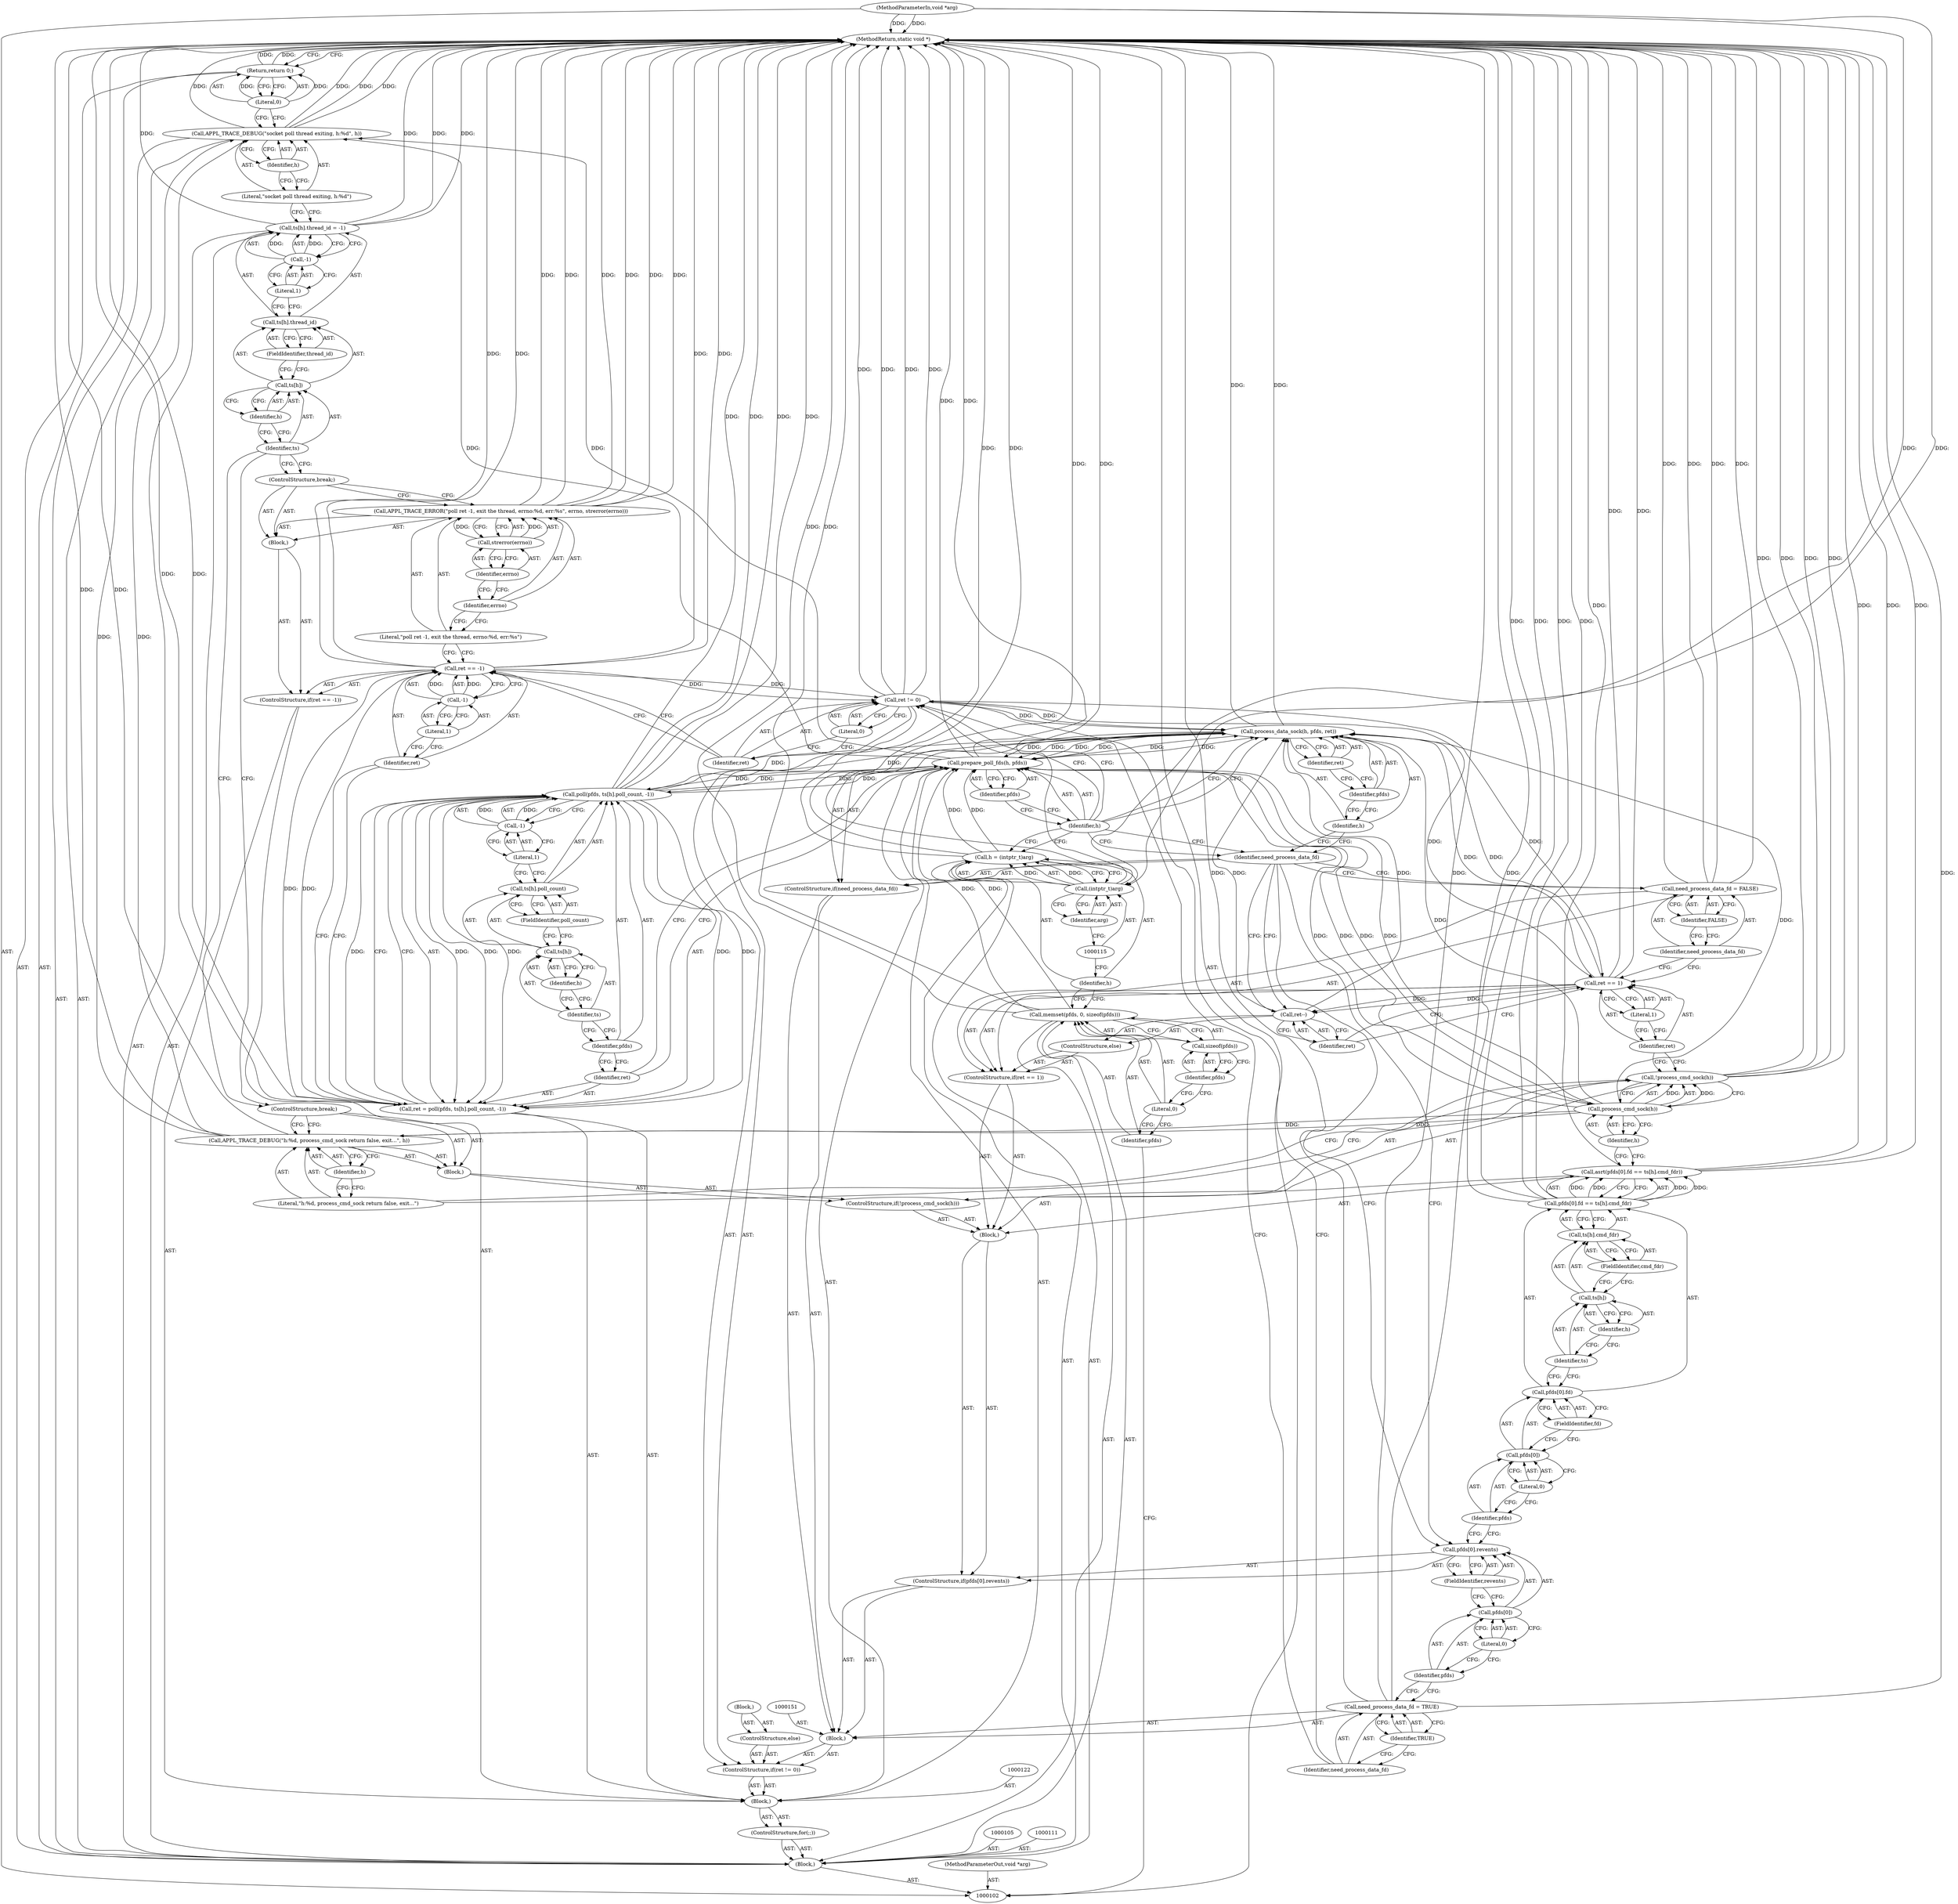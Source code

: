 digraph "1_Android_472271b153c5dc53c28beac55480a8d8434b2d5c_44" {
"1000214" [label="(MethodReturn,static void *)"];
"1000103" [label="(MethodParameterIn,void *arg)"];
"1000315" [label="(MethodParameterOut,void *arg)"];
"1000123" [label="(Call,ret = poll(pfds, ts[h].poll_count, -1))"];
"1000124" [label="(Identifier,ret)"];
"1000125" [label="(Call,poll(pfds, ts[h].poll_count, -1))"];
"1000126" [label="(Identifier,pfds)"];
"1000127" [label="(Call,ts[h].poll_count)"];
"1000128" [label="(Call,ts[h])"];
"1000129" [label="(Identifier,ts)"];
"1000130" [label="(Identifier,h)"];
"1000131" [label="(FieldIdentifier,poll_count)"];
"1000132" [label="(Call,-1)"];
"1000133" [label="(Literal,1)"];
"1000118" [label="(Block,)"];
"1000135" [label="(Call,ret == -1)"];
"1000136" [label="(Identifier,ret)"];
"1000137" [label="(Call,-1)"];
"1000138" [label="(Literal,1)"];
"1000134" [label="(ControlStructure,if(ret == -1))"];
"1000139" [label="(Block,)"];
"1000140" [label="(Call,APPL_TRACE_ERROR(\"poll ret -1, exit the thread, errno:%d, err:%s\", errno, strerror(errno)))"];
"1000141" [label="(Literal,\"poll ret -1, exit the thread, errno:%d, err:%s\")"];
"1000142" [label="(Identifier,errno)"];
"1000143" [label="(Call,strerror(errno))"];
"1000144" [label="(Identifier,errno)"];
"1000145" [label="(ControlStructure,break;)"];
"1000146" [label="(ControlStructure,if(ret != 0))"];
"1000149" [label="(Literal,0)"];
"1000147" [label="(Call,ret != 0)"];
"1000148" [label="(Identifier,ret)"];
"1000150" [label="(Block,)"];
"1000154" [label="(Identifier,TRUE)"];
"1000152" [label="(Call,need_process_data_fd = TRUE)"];
"1000153" [label="(Identifier,need_process_data_fd)"];
"1000155" [label="(ControlStructure,if(pfds[0].revents))"];
"1000160" [label="(FieldIdentifier,revents)"];
"1000156" [label="(Call,pfds[0].revents)"];
"1000157" [label="(Call,pfds[0])"];
"1000158" [label="(Identifier,pfds)"];
"1000159" [label="(Literal,0)"];
"1000104" [label="(Block,)"];
"1000161" [label="(Block,)"];
"1000162" [label="(Call,asrt(pfds[0].fd == ts[h].cmd_fdr))"];
"1000163" [label="(Call,pfds[0].fd == ts[h].cmd_fdr)"];
"1000164" [label="(Call,pfds[0].fd)"];
"1000165" [label="(Call,pfds[0])"];
"1000166" [label="(Identifier,pfds)"];
"1000167" [label="(Literal,0)"];
"1000168" [label="(FieldIdentifier,fd)"];
"1000169" [label="(Call,ts[h].cmd_fdr)"];
"1000170" [label="(Call,ts[h])"];
"1000171" [label="(Identifier,ts)"];
"1000172" [label="(Identifier,h)"];
"1000173" [label="(FieldIdentifier,cmd_fdr)"];
"1000174" [label="(ControlStructure,if(!process_cmd_sock(h)))"];
"1000177" [label="(Identifier,h)"];
"1000175" [label="(Call,!process_cmd_sock(h))"];
"1000176" [label="(Call,process_cmd_sock(h))"];
"1000178" [label="(Block,)"];
"1000179" [label="(Call,APPL_TRACE_DEBUG(\"h:%d, process_cmd_sock return false, exit...\", h))"];
"1000180" [label="(Literal,\"h:%d, process_cmd_sock return false, exit...\")"];
"1000181" [label="(Identifier,h)"];
"1000182" [label="(ControlStructure,break;)"];
"1000183" [label="(ControlStructure,if(ret == 1))"];
"1000186" [label="(Literal,1)"];
"1000184" [label="(Call,ret == 1)"];
"1000185" [label="(Identifier,ret)"];
"1000187" [label="(Call,need_process_data_fd = FALSE)"];
"1000188" [label="(Identifier,need_process_data_fd)"];
"1000189" [label="(Identifier,FALSE)"];
"1000190" [label="(ControlStructure,else)"];
"1000191" [label="(Call,ret--)"];
"1000192" [label="(Identifier,ret)"];
"1000193" [label="(ControlStructure,if(need_process_data_fd))"];
"1000194" [label="(Identifier,need_process_data_fd)"];
"1000195" [label="(Call,process_data_sock(h, pfds, ret))"];
"1000196" [label="(Identifier,h)"];
"1000197" [label="(Identifier,pfds)"];
"1000198" [label="(Identifier,ret)"];
"1000199" [label="(ControlStructure,else)"];
"1000200" [label="(Block,)"];
"1000206" [label="(FieldIdentifier,thread_id)"];
"1000207" [label="(Call,-1)"];
"1000208" [label="(Literal,1)"];
"1000201" [label="(Call,ts[h].thread_id = -1)"];
"1000202" [label="(Call,ts[h].thread_id)"];
"1000203" [label="(Call,ts[h])"];
"1000204" [label="(Identifier,ts)"];
"1000205" [label="(Identifier,h)"];
"1000210" [label="(Literal,\"socket poll thread exiting, h:%d\")"];
"1000209" [label="(Call,APPL_TRACE_DEBUG(\"socket poll thread exiting, h:%d\", h))"];
"1000211" [label="(Identifier,h)"];
"1000212" [label="(Return,return 0;)"];
"1000213" [label="(Literal,0)"];
"1000107" [label="(Identifier,pfds)"];
"1000108" [label="(Literal,0)"];
"1000109" [label="(Call,sizeof(pfds))"];
"1000110" [label="(Identifier,pfds)"];
"1000106" [label="(Call,memset(pfds, 0, sizeof(pfds)))"];
"1000116" [label="(Identifier,arg)"];
"1000112" [label="(Call,h = (intptr_t)arg)"];
"1000113" [label="(Identifier,h)"];
"1000114" [label="(Call,(intptr_t)arg)"];
"1000117" [label="(ControlStructure,for(;;))"];
"1000120" [label="(Identifier,h)"];
"1000121" [label="(Identifier,pfds)"];
"1000119" [label="(Call,prepare_poll_fds(h, pfds))"];
"1000214" -> "1000102"  [label="AST: "];
"1000214" -> "1000212"  [label="CFG: "];
"1000187" -> "1000214"  [label="DDG: "];
"1000187" -> "1000214"  [label="DDG: "];
"1000209" -> "1000214"  [label="DDG: "];
"1000209" -> "1000214"  [label="DDG: "];
"1000163" -> "1000214"  [label="DDG: "];
"1000163" -> "1000214"  [label="DDG: "];
"1000179" -> "1000214"  [label="DDG: "];
"1000103" -> "1000214"  [label="DDG: "];
"1000152" -> "1000214"  [label="DDG: "];
"1000152" -> "1000214"  [label="DDG: "];
"1000119" -> "1000214"  [label="DDG: "];
"1000201" -> "1000214"  [label="DDG: "];
"1000201" -> "1000214"  [label="DDG: "];
"1000125" -> "1000214"  [label="DDG: "];
"1000125" -> "1000214"  [label="DDG: "];
"1000140" -> "1000214"  [label="DDG: "];
"1000140" -> "1000214"  [label="DDG: "];
"1000140" -> "1000214"  [label="DDG: "];
"1000123" -> "1000214"  [label="DDG: "];
"1000112" -> "1000214"  [label="DDG: "];
"1000195" -> "1000214"  [label="DDG: "];
"1000184" -> "1000214"  [label="DDG: "];
"1000147" -> "1000214"  [label="DDG: "];
"1000147" -> "1000214"  [label="DDG: "];
"1000175" -> "1000214"  [label="DDG: "];
"1000175" -> "1000214"  [label="DDG: "];
"1000135" -> "1000214"  [label="DDG: "];
"1000135" -> "1000214"  [label="DDG: "];
"1000162" -> "1000214"  [label="DDG: "];
"1000162" -> "1000214"  [label="DDG: "];
"1000114" -> "1000214"  [label="DDG: "];
"1000106" -> "1000214"  [label="DDG: "];
"1000212" -> "1000214"  [label="DDG: "];
"1000103" -> "1000102"  [label="AST: "];
"1000103" -> "1000214"  [label="DDG: "];
"1000103" -> "1000114"  [label="DDG: "];
"1000315" -> "1000102"  [label="AST: "];
"1000123" -> "1000118"  [label="AST: "];
"1000123" -> "1000125"  [label="CFG: "];
"1000124" -> "1000123"  [label="AST: "];
"1000125" -> "1000123"  [label="AST: "];
"1000136" -> "1000123"  [label="CFG: "];
"1000123" -> "1000214"  [label="DDG: "];
"1000125" -> "1000123"  [label="DDG: "];
"1000125" -> "1000123"  [label="DDG: "];
"1000125" -> "1000123"  [label="DDG: "];
"1000123" -> "1000135"  [label="DDG: "];
"1000124" -> "1000123"  [label="AST: "];
"1000124" -> "1000119"  [label="CFG: "];
"1000126" -> "1000124"  [label="CFG: "];
"1000125" -> "1000123"  [label="AST: "];
"1000125" -> "1000132"  [label="CFG: "];
"1000126" -> "1000125"  [label="AST: "];
"1000127" -> "1000125"  [label="AST: "];
"1000132" -> "1000125"  [label="AST: "];
"1000123" -> "1000125"  [label="CFG: "];
"1000125" -> "1000214"  [label="DDG: "];
"1000125" -> "1000214"  [label="DDG: "];
"1000125" -> "1000119"  [label="DDG: "];
"1000125" -> "1000123"  [label="DDG: "];
"1000125" -> "1000123"  [label="DDG: "];
"1000125" -> "1000123"  [label="DDG: "];
"1000119" -> "1000125"  [label="DDG: "];
"1000132" -> "1000125"  [label="DDG: "];
"1000125" -> "1000195"  [label="DDG: "];
"1000126" -> "1000125"  [label="AST: "];
"1000126" -> "1000124"  [label="CFG: "];
"1000129" -> "1000126"  [label="CFG: "];
"1000127" -> "1000125"  [label="AST: "];
"1000127" -> "1000131"  [label="CFG: "];
"1000128" -> "1000127"  [label="AST: "];
"1000131" -> "1000127"  [label="AST: "];
"1000133" -> "1000127"  [label="CFG: "];
"1000128" -> "1000127"  [label="AST: "];
"1000128" -> "1000130"  [label="CFG: "];
"1000129" -> "1000128"  [label="AST: "];
"1000130" -> "1000128"  [label="AST: "];
"1000131" -> "1000128"  [label="CFG: "];
"1000129" -> "1000128"  [label="AST: "];
"1000129" -> "1000126"  [label="CFG: "];
"1000130" -> "1000129"  [label="CFG: "];
"1000130" -> "1000128"  [label="AST: "];
"1000130" -> "1000129"  [label="CFG: "];
"1000128" -> "1000130"  [label="CFG: "];
"1000131" -> "1000127"  [label="AST: "];
"1000131" -> "1000128"  [label="CFG: "];
"1000127" -> "1000131"  [label="CFG: "];
"1000132" -> "1000125"  [label="AST: "];
"1000132" -> "1000133"  [label="CFG: "];
"1000133" -> "1000132"  [label="AST: "];
"1000125" -> "1000132"  [label="CFG: "];
"1000132" -> "1000125"  [label="DDG: "];
"1000133" -> "1000132"  [label="AST: "];
"1000133" -> "1000127"  [label="CFG: "];
"1000132" -> "1000133"  [label="CFG: "];
"1000118" -> "1000117"  [label="AST: "];
"1000119" -> "1000118"  [label="AST: "];
"1000122" -> "1000118"  [label="AST: "];
"1000123" -> "1000118"  [label="AST: "];
"1000134" -> "1000118"  [label="AST: "];
"1000146" -> "1000118"  [label="AST: "];
"1000135" -> "1000134"  [label="AST: "];
"1000135" -> "1000137"  [label="CFG: "];
"1000136" -> "1000135"  [label="AST: "];
"1000137" -> "1000135"  [label="AST: "];
"1000141" -> "1000135"  [label="CFG: "];
"1000148" -> "1000135"  [label="CFG: "];
"1000135" -> "1000214"  [label="DDG: "];
"1000135" -> "1000214"  [label="DDG: "];
"1000123" -> "1000135"  [label="DDG: "];
"1000137" -> "1000135"  [label="DDG: "];
"1000135" -> "1000147"  [label="DDG: "];
"1000136" -> "1000135"  [label="AST: "];
"1000136" -> "1000123"  [label="CFG: "];
"1000138" -> "1000136"  [label="CFG: "];
"1000137" -> "1000135"  [label="AST: "];
"1000137" -> "1000138"  [label="CFG: "];
"1000138" -> "1000137"  [label="AST: "];
"1000135" -> "1000137"  [label="CFG: "];
"1000137" -> "1000135"  [label="DDG: "];
"1000138" -> "1000137"  [label="AST: "];
"1000138" -> "1000136"  [label="CFG: "];
"1000137" -> "1000138"  [label="CFG: "];
"1000134" -> "1000118"  [label="AST: "];
"1000135" -> "1000134"  [label="AST: "];
"1000139" -> "1000134"  [label="AST: "];
"1000139" -> "1000134"  [label="AST: "];
"1000140" -> "1000139"  [label="AST: "];
"1000145" -> "1000139"  [label="AST: "];
"1000140" -> "1000139"  [label="AST: "];
"1000140" -> "1000143"  [label="CFG: "];
"1000141" -> "1000140"  [label="AST: "];
"1000142" -> "1000140"  [label="AST: "];
"1000143" -> "1000140"  [label="AST: "];
"1000145" -> "1000140"  [label="CFG: "];
"1000140" -> "1000214"  [label="DDG: "];
"1000140" -> "1000214"  [label="DDG: "];
"1000140" -> "1000214"  [label="DDG: "];
"1000143" -> "1000140"  [label="DDG: "];
"1000141" -> "1000140"  [label="AST: "];
"1000141" -> "1000135"  [label="CFG: "];
"1000142" -> "1000141"  [label="CFG: "];
"1000142" -> "1000140"  [label="AST: "];
"1000142" -> "1000141"  [label="CFG: "];
"1000144" -> "1000142"  [label="CFG: "];
"1000143" -> "1000140"  [label="AST: "];
"1000143" -> "1000144"  [label="CFG: "];
"1000144" -> "1000143"  [label="AST: "];
"1000140" -> "1000143"  [label="CFG: "];
"1000143" -> "1000140"  [label="DDG: "];
"1000144" -> "1000143"  [label="AST: "];
"1000144" -> "1000142"  [label="CFG: "];
"1000143" -> "1000144"  [label="CFG: "];
"1000145" -> "1000139"  [label="AST: "];
"1000145" -> "1000140"  [label="CFG: "];
"1000204" -> "1000145"  [label="CFG: "];
"1000146" -> "1000118"  [label="AST: "];
"1000147" -> "1000146"  [label="AST: "];
"1000150" -> "1000146"  [label="AST: "];
"1000199" -> "1000146"  [label="AST: "];
"1000149" -> "1000147"  [label="AST: "];
"1000149" -> "1000148"  [label="CFG: "];
"1000147" -> "1000149"  [label="CFG: "];
"1000147" -> "1000146"  [label="AST: "];
"1000147" -> "1000149"  [label="CFG: "];
"1000148" -> "1000147"  [label="AST: "];
"1000149" -> "1000147"  [label="AST: "];
"1000120" -> "1000147"  [label="CFG: "];
"1000153" -> "1000147"  [label="CFG: "];
"1000147" -> "1000214"  [label="DDG: "];
"1000147" -> "1000214"  [label="DDG: "];
"1000135" -> "1000147"  [label="DDG: "];
"1000147" -> "1000184"  [label="DDG: "];
"1000147" -> "1000195"  [label="DDG: "];
"1000148" -> "1000147"  [label="AST: "];
"1000148" -> "1000135"  [label="CFG: "];
"1000149" -> "1000148"  [label="CFG: "];
"1000150" -> "1000146"  [label="AST: "];
"1000151" -> "1000150"  [label="AST: "];
"1000152" -> "1000150"  [label="AST: "];
"1000155" -> "1000150"  [label="AST: "];
"1000193" -> "1000150"  [label="AST: "];
"1000154" -> "1000152"  [label="AST: "];
"1000154" -> "1000153"  [label="CFG: "];
"1000152" -> "1000154"  [label="CFG: "];
"1000152" -> "1000150"  [label="AST: "];
"1000152" -> "1000154"  [label="CFG: "];
"1000153" -> "1000152"  [label="AST: "];
"1000154" -> "1000152"  [label="AST: "];
"1000158" -> "1000152"  [label="CFG: "];
"1000152" -> "1000214"  [label="DDG: "];
"1000152" -> "1000214"  [label="DDG: "];
"1000153" -> "1000152"  [label="AST: "];
"1000153" -> "1000147"  [label="CFG: "];
"1000154" -> "1000153"  [label="CFG: "];
"1000155" -> "1000150"  [label="AST: "];
"1000156" -> "1000155"  [label="AST: "];
"1000161" -> "1000155"  [label="AST: "];
"1000160" -> "1000156"  [label="AST: "];
"1000160" -> "1000157"  [label="CFG: "];
"1000156" -> "1000160"  [label="CFG: "];
"1000156" -> "1000155"  [label="AST: "];
"1000156" -> "1000160"  [label="CFG: "];
"1000157" -> "1000156"  [label="AST: "];
"1000160" -> "1000156"  [label="AST: "];
"1000166" -> "1000156"  [label="CFG: "];
"1000194" -> "1000156"  [label="CFG: "];
"1000157" -> "1000156"  [label="AST: "];
"1000157" -> "1000159"  [label="CFG: "];
"1000158" -> "1000157"  [label="AST: "];
"1000159" -> "1000157"  [label="AST: "];
"1000160" -> "1000157"  [label="CFG: "];
"1000158" -> "1000157"  [label="AST: "];
"1000158" -> "1000152"  [label="CFG: "];
"1000159" -> "1000158"  [label="CFG: "];
"1000159" -> "1000157"  [label="AST: "];
"1000159" -> "1000158"  [label="CFG: "];
"1000157" -> "1000159"  [label="CFG: "];
"1000104" -> "1000102"  [label="AST: "];
"1000105" -> "1000104"  [label="AST: "];
"1000106" -> "1000104"  [label="AST: "];
"1000111" -> "1000104"  [label="AST: "];
"1000112" -> "1000104"  [label="AST: "];
"1000117" -> "1000104"  [label="AST: "];
"1000201" -> "1000104"  [label="AST: "];
"1000209" -> "1000104"  [label="AST: "];
"1000212" -> "1000104"  [label="AST: "];
"1000161" -> "1000155"  [label="AST: "];
"1000162" -> "1000161"  [label="AST: "];
"1000174" -> "1000161"  [label="AST: "];
"1000183" -> "1000161"  [label="AST: "];
"1000162" -> "1000161"  [label="AST: "];
"1000162" -> "1000163"  [label="CFG: "];
"1000163" -> "1000162"  [label="AST: "];
"1000177" -> "1000162"  [label="CFG: "];
"1000162" -> "1000214"  [label="DDG: "];
"1000162" -> "1000214"  [label="DDG: "];
"1000163" -> "1000162"  [label="DDG: "];
"1000163" -> "1000162"  [label="DDG: "];
"1000163" -> "1000162"  [label="AST: "];
"1000163" -> "1000169"  [label="CFG: "];
"1000164" -> "1000163"  [label="AST: "];
"1000169" -> "1000163"  [label="AST: "];
"1000162" -> "1000163"  [label="CFG: "];
"1000163" -> "1000214"  [label="DDG: "];
"1000163" -> "1000214"  [label="DDG: "];
"1000163" -> "1000162"  [label="DDG: "];
"1000163" -> "1000162"  [label="DDG: "];
"1000164" -> "1000163"  [label="AST: "];
"1000164" -> "1000168"  [label="CFG: "];
"1000165" -> "1000164"  [label="AST: "];
"1000168" -> "1000164"  [label="AST: "];
"1000171" -> "1000164"  [label="CFG: "];
"1000165" -> "1000164"  [label="AST: "];
"1000165" -> "1000167"  [label="CFG: "];
"1000166" -> "1000165"  [label="AST: "];
"1000167" -> "1000165"  [label="AST: "];
"1000168" -> "1000165"  [label="CFG: "];
"1000166" -> "1000165"  [label="AST: "];
"1000166" -> "1000156"  [label="CFG: "];
"1000167" -> "1000166"  [label="CFG: "];
"1000167" -> "1000165"  [label="AST: "];
"1000167" -> "1000166"  [label="CFG: "];
"1000165" -> "1000167"  [label="CFG: "];
"1000168" -> "1000164"  [label="AST: "];
"1000168" -> "1000165"  [label="CFG: "];
"1000164" -> "1000168"  [label="CFG: "];
"1000169" -> "1000163"  [label="AST: "];
"1000169" -> "1000173"  [label="CFG: "];
"1000170" -> "1000169"  [label="AST: "];
"1000173" -> "1000169"  [label="AST: "];
"1000163" -> "1000169"  [label="CFG: "];
"1000170" -> "1000169"  [label="AST: "];
"1000170" -> "1000172"  [label="CFG: "];
"1000171" -> "1000170"  [label="AST: "];
"1000172" -> "1000170"  [label="AST: "];
"1000173" -> "1000170"  [label="CFG: "];
"1000171" -> "1000170"  [label="AST: "];
"1000171" -> "1000164"  [label="CFG: "];
"1000172" -> "1000171"  [label="CFG: "];
"1000172" -> "1000170"  [label="AST: "];
"1000172" -> "1000171"  [label="CFG: "];
"1000170" -> "1000172"  [label="CFG: "];
"1000173" -> "1000169"  [label="AST: "];
"1000173" -> "1000170"  [label="CFG: "];
"1000169" -> "1000173"  [label="CFG: "];
"1000174" -> "1000161"  [label="AST: "];
"1000175" -> "1000174"  [label="AST: "];
"1000178" -> "1000174"  [label="AST: "];
"1000177" -> "1000176"  [label="AST: "];
"1000177" -> "1000162"  [label="CFG: "];
"1000176" -> "1000177"  [label="CFG: "];
"1000175" -> "1000174"  [label="AST: "];
"1000175" -> "1000176"  [label="CFG: "];
"1000176" -> "1000175"  [label="AST: "];
"1000180" -> "1000175"  [label="CFG: "];
"1000185" -> "1000175"  [label="CFG: "];
"1000175" -> "1000214"  [label="DDG: "];
"1000175" -> "1000214"  [label="DDG: "];
"1000176" -> "1000175"  [label="DDG: "];
"1000176" -> "1000175"  [label="AST: "];
"1000176" -> "1000177"  [label="CFG: "];
"1000177" -> "1000176"  [label="AST: "];
"1000175" -> "1000176"  [label="CFG: "];
"1000176" -> "1000119"  [label="DDG: "];
"1000176" -> "1000175"  [label="DDG: "];
"1000119" -> "1000176"  [label="DDG: "];
"1000176" -> "1000179"  [label="DDG: "];
"1000176" -> "1000195"  [label="DDG: "];
"1000178" -> "1000174"  [label="AST: "];
"1000179" -> "1000178"  [label="AST: "];
"1000182" -> "1000178"  [label="AST: "];
"1000179" -> "1000178"  [label="AST: "];
"1000179" -> "1000181"  [label="CFG: "];
"1000180" -> "1000179"  [label="AST: "];
"1000181" -> "1000179"  [label="AST: "];
"1000182" -> "1000179"  [label="CFG: "];
"1000179" -> "1000214"  [label="DDG: "];
"1000176" -> "1000179"  [label="DDG: "];
"1000179" -> "1000209"  [label="DDG: "];
"1000180" -> "1000179"  [label="AST: "];
"1000180" -> "1000175"  [label="CFG: "];
"1000181" -> "1000180"  [label="CFG: "];
"1000181" -> "1000179"  [label="AST: "];
"1000181" -> "1000180"  [label="CFG: "];
"1000179" -> "1000181"  [label="CFG: "];
"1000182" -> "1000178"  [label="AST: "];
"1000182" -> "1000179"  [label="CFG: "];
"1000204" -> "1000182"  [label="CFG: "];
"1000183" -> "1000161"  [label="AST: "];
"1000184" -> "1000183"  [label="AST: "];
"1000187" -> "1000183"  [label="AST: "];
"1000190" -> "1000183"  [label="AST: "];
"1000186" -> "1000184"  [label="AST: "];
"1000186" -> "1000185"  [label="CFG: "];
"1000184" -> "1000186"  [label="CFG: "];
"1000184" -> "1000183"  [label="AST: "];
"1000184" -> "1000186"  [label="CFG: "];
"1000185" -> "1000184"  [label="AST: "];
"1000186" -> "1000184"  [label="AST: "];
"1000188" -> "1000184"  [label="CFG: "];
"1000192" -> "1000184"  [label="CFG: "];
"1000184" -> "1000214"  [label="DDG: "];
"1000147" -> "1000184"  [label="DDG: "];
"1000184" -> "1000191"  [label="DDG: "];
"1000184" -> "1000195"  [label="DDG: "];
"1000185" -> "1000184"  [label="AST: "];
"1000185" -> "1000175"  [label="CFG: "];
"1000186" -> "1000185"  [label="CFG: "];
"1000187" -> "1000183"  [label="AST: "];
"1000187" -> "1000189"  [label="CFG: "];
"1000188" -> "1000187"  [label="AST: "];
"1000189" -> "1000187"  [label="AST: "];
"1000194" -> "1000187"  [label="CFG: "];
"1000187" -> "1000214"  [label="DDG: "];
"1000187" -> "1000214"  [label="DDG: "];
"1000188" -> "1000187"  [label="AST: "];
"1000188" -> "1000184"  [label="CFG: "];
"1000189" -> "1000188"  [label="CFG: "];
"1000189" -> "1000187"  [label="AST: "];
"1000189" -> "1000188"  [label="CFG: "];
"1000187" -> "1000189"  [label="CFG: "];
"1000190" -> "1000183"  [label="AST: "];
"1000191" -> "1000190"  [label="AST: "];
"1000191" -> "1000190"  [label="AST: "];
"1000191" -> "1000192"  [label="CFG: "];
"1000192" -> "1000191"  [label="AST: "];
"1000194" -> "1000191"  [label="CFG: "];
"1000184" -> "1000191"  [label="DDG: "];
"1000191" -> "1000195"  [label="DDG: "];
"1000192" -> "1000191"  [label="AST: "];
"1000192" -> "1000184"  [label="CFG: "];
"1000191" -> "1000192"  [label="CFG: "];
"1000193" -> "1000150"  [label="AST: "];
"1000194" -> "1000193"  [label="AST: "];
"1000195" -> "1000193"  [label="AST: "];
"1000194" -> "1000193"  [label="AST: "];
"1000194" -> "1000187"  [label="CFG: "];
"1000194" -> "1000191"  [label="CFG: "];
"1000194" -> "1000156"  [label="CFG: "];
"1000120" -> "1000194"  [label="CFG: "];
"1000196" -> "1000194"  [label="CFG: "];
"1000195" -> "1000193"  [label="AST: "];
"1000195" -> "1000198"  [label="CFG: "];
"1000196" -> "1000195"  [label="AST: "];
"1000197" -> "1000195"  [label="AST: "];
"1000198" -> "1000195"  [label="AST: "];
"1000120" -> "1000195"  [label="CFG: "];
"1000195" -> "1000214"  [label="DDG: "];
"1000195" -> "1000119"  [label="DDG: "];
"1000195" -> "1000119"  [label="DDG: "];
"1000119" -> "1000195"  [label="DDG: "];
"1000176" -> "1000195"  [label="DDG: "];
"1000125" -> "1000195"  [label="DDG: "];
"1000184" -> "1000195"  [label="DDG: "];
"1000147" -> "1000195"  [label="DDG: "];
"1000191" -> "1000195"  [label="DDG: "];
"1000196" -> "1000195"  [label="AST: "];
"1000196" -> "1000194"  [label="CFG: "];
"1000197" -> "1000196"  [label="CFG: "];
"1000197" -> "1000195"  [label="AST: "];
"1000197" -> "1000196"  [label="CFG: "];
"1000198" -> "1000197"  [label="CFG: "];
"1000198" -> "1000195"  [label="AST: "];
"1000198" -> "1000197"  [label="CFG: "];
"1000195" -> "1000198"  [label="CFG: "];
"1000199" -> "1000146"  [label="AST: "];
"1000200" -> "1000199"  [label="AST: "];
"1000200" -> "1000199"  [label="AST: "];
"1000206" -> "1000202"  [label="AST: "];
"1000206" -> "1000203"  [label="CFG: "];
"1000202" -> "1000206"  [label="CFG: "];
"1000207" -> "1000201"  [label="AST: "];
"1000207" -> "1000208"  [label="CFG: "];
"1000208" -> "1000207"  [label="AST: "];
"1000201" -> "1000207"  [label="CFG: "];
"1000207" -> "1000201"  [label="DDG: "];
"1000208" -> "1000207"  [label="AST: "];
"1000208" -> "1000202"  [label="CFG: "];
"1000207" -> "1000208"  [label="CFG: "];
"1000201" -> "1000104"  [label="AST: "];
"1000201" -> "1000207"  [label="CFG: "];
"1000202" -> "1000201"  [label="AST: "];
"1000207" -> "1000201"  [label="AST: "];
"1000210" -> "1000201"  [label="CFG: "];
"1000201" -> "1000214"  [label="DDG: "];
"1000201" -> "1000214"  [label="DDG: "];
"1000207" -> "1000201"  [label="DDG: "];
"1000202" -> "1000201"  [label="AST: "];
"1000202" -> "1000206"  [label="CFG: "];
"1000203" -> "1000202"  [label="AST: "];
"1000206" -> "1000202"  [label="AST: "];
"1000208" -> "1000202"  [label="CFG: "];
"1000203" -> "1000202"  [label="AST: "];
"1000203" -> "1000205"  [label="CFG: "];
"1000204" -> "1000203"  [label="AST: "];
"1000205" -> "1000203"  [label="AST: "];
"1000206" -> "1000203"  [label="CFG: "];
"1000204" -> "1000203"  [label="AST: "];
"1000204" -> "1000145"  [label="CFG: "];
"1000204" -> "1000182"  [label="CFG: "];
"1000205" -> "1000204"  [label="CFG: "];
"1000205" -> "1000203"  [label="AST: "];
"1000205" -> "1000204"  [label="CFG: "];
"1000203" -> "1000205"  [label="CFG: "];
"1000210" -> "1000209"  [label="AST: "];
"1000210" -> "1000201"  [label="CFG: "];
"1000211" -> "1000210"  [label="CFG: "];
"1000209" -> "1000104"  [label="AST: "];
"1000209" -> "1000211"  [label="CFG: "];
"1000210" -> "1000209"  [label="AST: "];
"1000211" -> "1000209"  [label="AST: "];
"1000213" -> "1000209"  [label="CFG: "];
"1000209" -> "1000214"  [label="DDG: "];
"1000209" -> "1000214"  [label="DDG: "];
"1000179" -> "1000209"  [label="DDG: "];
"1000119" -> "1000209"  [label="DDG: "];
"1000211" -> "1000209"  [label="AST: "];
"1000211" -> "1000210"  [label="CFG: "];
"1000209" -> "1000211"  [label="CFG: "];
"1000212" -> "1000104"  [label="AST: "];
"1000212" -> "1000213"  [label="CFG: "];
"1000213" -> "1000212"  [label="AST: "];
"1000214" -> "1000212"  [label="CFG: "];
"1000212" -> "1000214"  [label="DDG: "];
"1000213" -> "1000212"  [label="DDG: "];
"1000213" -> "1000212"  [label="AST: "];
"1000213" -> "1000209"  [label="CFG: "];
"1000212" -> "1000213"  [label="CFG: "];
"1000213" -> "1000212"  [label="DDG: "];
"1000107" -> "1000106"  [label="AST: "];
"1000107" -> "1000102"  [label="CFG: "];
"1000108" -> "1000107"  [label="CFG: "];
"1000108" -> "1000106"  [label="AST: "];
"1000108" -> "1000107"  [label="CFG: "];
"1000110" -> "1000108"  [label="CFG: "];
"1000109" -> "1000106"  [label="AST: "];
"1000109" -> "1000110"  [label="CFG: "];
"1000110" -> "1000109"  [label="AST: "];
"1000106" -> "1000109"  [label="CFG: "];
"1000110" -> "1000109"  [label="AST: "];
"1000110" -> "1000108"  [label="CFG: "];
"1000109" -> "1000110"  [label="CFG: "];
"1000106" -> "1000104"  [label="AST: "];
"1000106" -> "1000109"  [label="CFG: "];
"1000107" -> "1000106"  [label="AST: "];
"1000108" -> "1000106"  [label="AST: "];
"1000109" -> "1000106"  [label="AST: "];
"1000113" -> "1000106"  [label="CFG: "];
"1000106" -> "1000214"  [label="DDG: "];
"1000106" -> "1000119"  [label="DDG: "];
"1000116" -> "1000114"  [label="AST: "];
"1000116" -> "1000115"  [label="CFG: "];
"1000114" -> "1000116"  [label="CFG: "];
"1000112" -> "1000104"  [label="AST: "];
"1000112" -> "1000114"  [label="CFG: "];
"1000113" -> "1000112"  [label="AST: "];
"1000114" -> "1000112"  [label="AST: "];
"1000120" -> "1000112"  [label="CFG: "];
"1000112" -> "1000214"  [label="DDG: "];
"1000114" -> "1000112"  [label="DDG: "];
"1000112" -> "1000119"  [label="DDG: "];
"1000113" -> "1000112"  [label="AST: "];
"1000113" -> "1000106"  [label="CFG: "];
"1000115" -> "1000113"  [label="CFG: "];
"1000114" -> "1000112"  [label="AST: "];
"1000114" -> "1000116"  [label="CFG: "];
"1000115" -> "1000114"  [label="AST: "];
"1000116" -> "1000114"  [label="AST: "];
"1000112" -> "1000114"  [label="CFG: "];
"1000114" -> "1000214"  [label="DDG: "];
"1000114" -> "1000112"  [label="DDG: "];
"1000103" -> "1000114"  [label="DDG: "];
"1000117" -> "1000104"  [label="AST: "];
"1000118" -> "1000117"  [label="AST: "];
"1000120" -> "1000119"  [label="AST: "];
"1000120" -> "1000195"  [label="CFG: "];
"1000120" -> "1000194"  [label="CFG: "];
"1000120" -> "1000147"  [label="CFG: "];
"1000120" -> "1000112"  [label="CFG: "];
"1000121" -> "1000120"  [label="CFG: "];
"1000121" -> "1000119"  [label="AST: "];
"1000121" -> "1000120"  [label="CFG: "];
"1000119" -> "1000121"  [label="CFG: "];
"1000119" -> "1000118"  [label="AST: "];
"1000119" -> "1000121"  [label="CFG: "];
"1000120" -> "1000119"  [label="AST: "];
"1000121" -> "1000119"  [label="AST: "];
"1000124" -> "1000119"  [label="CFG: "];
"1000119" -> "1000214"  [label="DDG: "];
"1000176" -> "1000119"  [label="DDG: "];
"1000195" -> "1000119"  [label="DDG: "];
"1000195" -> "1000119"  [label="DDG: "];
"1000112" -> "1000119"  [label="DDG: "];
"1000125" -> "1000119"  [label="DDG: "];
"1000106" -> "1000119"  [label="DDG: "];
"1000119" -> "1000125"  [label="DDG: "];
"1000119" -> "1000176"  [label="DDG: "];
"1000119" -> "1000195"  [label="DDG: "];
"1000119" -> "1000209"  [label="DDG: "];
}
